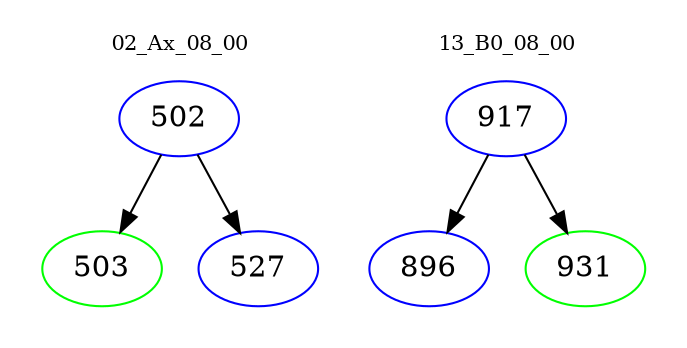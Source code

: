 digraph{
subgraph cluster_0 {
color = white
label = "02_Ax_08_00";
fontsize=10;
T0_502 [label="502", color="blue"]
T0_502 -> T0_503 [color="black"]
T0_503 [label="503", color="green"]
T0_502 -> T0_527 [color="black"]
T0_527 [label="527", color="blue"]
}
subgraph cluster_1 {
color = white
label = "13_B0_08_00";
fontsize=10;
T1_917 [label="917", color="blue"]
T1_917 -> T1_896 [color="black"]
T1_896 [label="896", color="blue"]
T1_917 -> T1_931 [color="black"]
T1_931 [label="931", color="green"]
}
}
